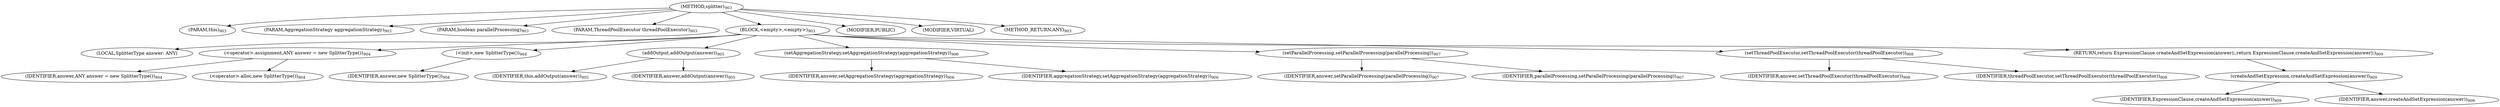 digraph "splitter" {  
"1812" [label = <(METHOD,splitter)<SUB>903</SUB>> ]
"207" [label = <(PARAM,this)<SUB>903</SUB>> ]
"1813" [label = <(PARAM,AggregationStrategy aggregationStrategy)<SUB>903</SUB>> ]
"1814" [label = <(PARAM,boolean parallelProcessing)<SUB>903</SUB>> ]
"1815" [label = <(PARAM,ThreadPoolExecutor threadPoolExecutor)<SUB>903</SUB>> ]
"1816" [label = <(BLOCK,&lt;empty&gt;,&lt;empty&gt;)<SUB>903</SUB>> ]
"205" [label = <(LOCAL,SplitterType answer: ANY)> ]
"1817" [label = <(&lt;operator&gt;.assignment,ANY answer = new SplitterType())<SUB>904</SUB>> ]
"1818" [label = <(IDENTIFIER,answer,ANY answer = new SplitterType())<SUB>904</SUB>> ]
"1819" [label = <(&lt;operator&gt;.alloc,new SplitterType())<SUB>904</SUB>> ]
"1820" [label = <(&lt;init&gt;,new SplitterType())<SUB>904</SUB>> ]
"204" [label = <(IDENTIFIER,answer,new SplitterType())<SUB>904</SUB>> ]
"1821" [label = <(addOutput,addOutput(answer))<SUB>905</SUB>> ]
"206" [label = <(IDENTIFIER,this,addOutput(answer))<SUB>905</SUB>> ]
"1822" [label = <(IDENTIFIER,answer,addOutput(answer))<SUB>905</SUB>> ]
"1823" [label = <(setAggregationStrategy,setAggregationStrategy(aggregationStrategy))<SUB>906</SUB>> ]
"1824" [label = <(IDENTIFIER,answer,setAggregationStrategy(aggregationStrategy))<SUB>906</SUB>> ]
"1825" [label = <(IDENTIFIER,aggregationStrategy,setAggregationStrategy(aggregationStrategy))<SUB>906</SUB>> ]
"1826" [label = <(setParallelProcessing,setParallelProcessing(parallelProcessing))<SUB>907</SUB>> ]
"1827" [label = <(IDENTIFIER,answer,setParallelProcessing(parallelProcessing))<SUB>907</SUB>> ]
"1828" [label = <(IDENTIFIER,parallelProcessing,setParallelProcessing(parallelProcessing))<SUB>907</SUB>> ]
"1829" [label = <(setThreadPoolExecutor,setThreadPoolExecutor(threadPoolExecutor))<SUB>908</SUB>> ]
"1830" [label = <(IDENTIFIER,answer,setThreadPoolExecutor(threadPoolExecutor))<SUB>908</SUB>> ]
"1831" [label = <(IDENTIFIER,threadPoolExecutor,setThreadPoolExecutor(threadPoolExecutor))<SUB>908</SUB>> ]
"1832" [label = <(RETURN,return ExpressionClause.createAndSetExpression(answer);,return ExpressionClause.createAndSetExpression(answer);)<SUB>909</SUB>> ]
"1833" [label = <(createAndSetExpression,createAndSetExpression(answer))<SUB>909</SUB>> ]
"1834" [label = <(IDENTIFIER,ExpressionClause,createAndSetExpression(answer))<SUB>909</SUB>> ]
"1835" [label = <(IDENTIFIER,answer,createAndSetExpression(answer))<SUB>909</SUB>> ]
"1836" [label = <(MODIFIER,PUBLIC)> ]
"1837" [label = <(MODIFIER,VIRTUAL)> ]
"1838" [label = <(METHOD_RETURN,ANY)<SUB>903</SUB>> ]
  "1812" -> "207" 
  "1812" -> "1813" 
  "1812" -> "1814" 
  "1812" -> "1815" 
  "1812" -> "1816" 
  "1812" -> "1836" 
  "1812" -> "1837" 
  "1812" -> "1838" 
  "1816" -> "205" 
  "1816" -> "1817" 
  "1816" -> "1820" 
  "1816" -> "1821" 
  "1816" -> "1823" 
  "1816" -> "1826" 
  "1816" -> "1829" 
  "1816" -> "1832" 
  "1817" -> "1818" 
  "1817" -> "1819" 
  "1820" -> "204" 
  "1821" -> "206" 
  "1821" -> "1822" 
  "1823" -> "1824" 
  "1823" -> "1825" 
  "1826" -> "1827" 
  "1826" -> "1828" 
  "1829" -> "1830" 
  "1829" -> "1831" 
  "1832" -> "1833" 
  "1833" -> "1834" 
  "1833" -> "1835" 
}

